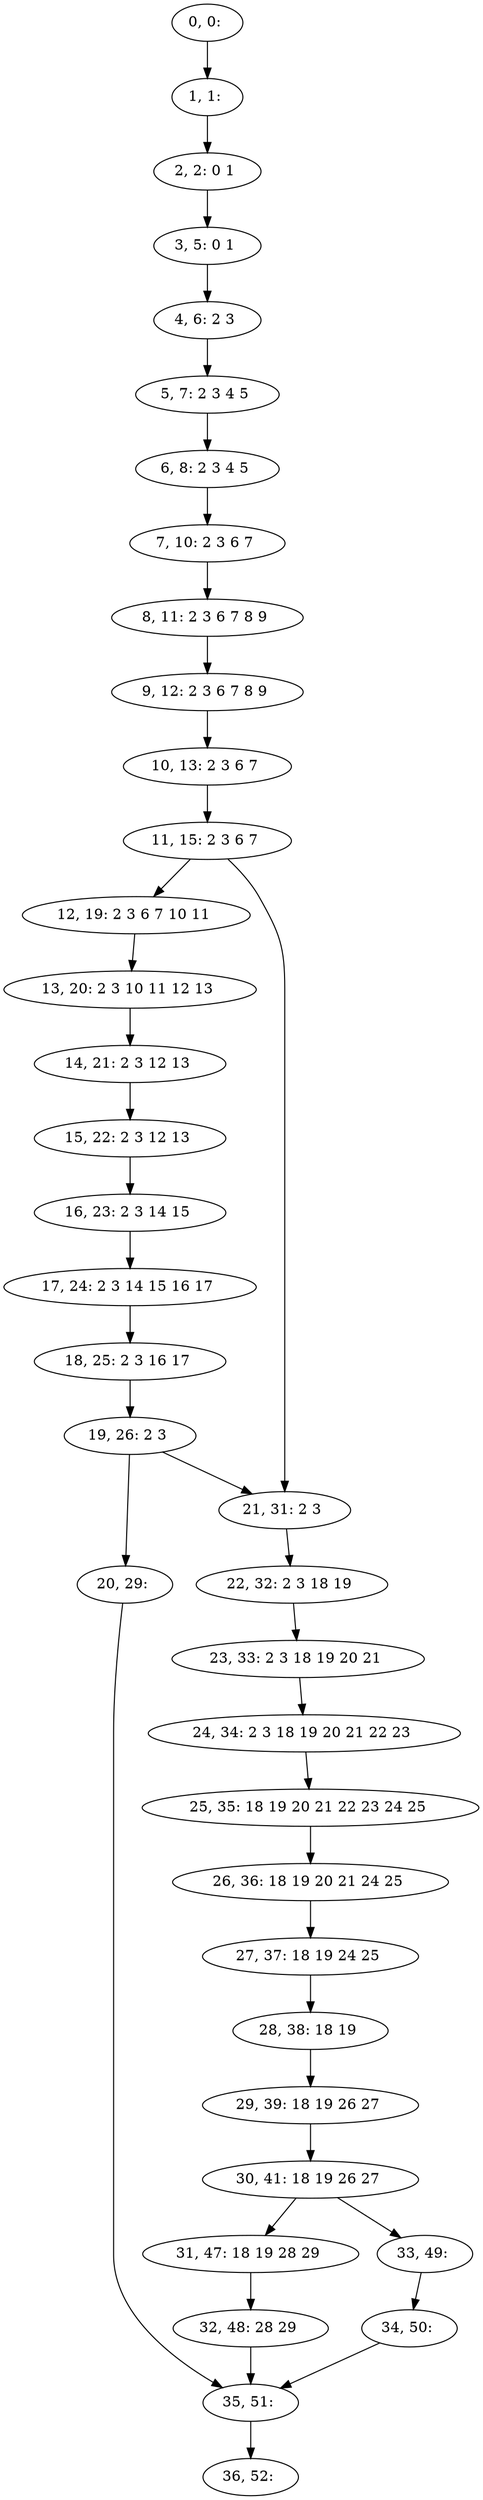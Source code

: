 digraph G {
0[label="0, 0: "];
1[label="1, 1: "];
2[label="2, 2: 0 1 "];
3[label="3, 5: 0 1 "];
4[label="4, 6: 2 3 "];
5[label="5, 7: 2 3 4 5 "];
6[label="6, 8: 2 3 4 5 "];
7[label="7, 10: 2 3 6 7 "];
8[label="8, 11: 2 3 6 7 8 9 "];
9[label="9, 12: 2 3 6 7 8 9 "];
10[label="10, 13: 2 3 6 7 "];
11[label="11, 15: 2 3 6 7 "];
12[label="12, 19: 2 3 6 7 10 11 "];
13[label="13, 20: 2 3 10 11 12 13 "];
14[label="14, 21: 2 3 12 13 "];
15[label="15, 22: 2 3 12 13 "];
16[label="16, 23: 2 3 14 15 "];
17[label="17, 24: 2 3 14 15 16 17 "];
18[label="18, 25: 2 3 16 17 "];
19[label="19, 26: 2 3 "];
20[label="20, 29: "];
21[label="21, 31: 2 3 "];
22[label="22, 32: 2 3 18 19 "];
23[label="23, 33: 2 3 18 19 20 21 "];
24[label="24, 34: 2 3 18 19 20 21 22 23 "];
25[label="25, 35: 18 19 20 21 22 23 24 25 "];
26[label="26, 36: 18 19 20 21 24 25 "];
27[label="27, 37: 18 19 24 25 "];
28[label="28, 38: 18 19 "];
29[label="29, 39: 18 19 26 27 "];
30[label="30, 41: 18 19 26 27 "];
31[label="31, 47: 18 19 28 29 "];
32[label="32, 48: 28 29 "];
33[label="33, 49: "];
34[label="34, 50: "];
35[label="35, 51: "];
36[label="36, 52: "];
0->1 ;
1->2 ;
2->3 ;
3->4 ;
4->5 ;
5->6 ;
6->7 ;
7->8 ;
8->9 ;
9->10 ;
10->11 ;
11->12 ;
11->21 ;
12->13 ;
13->14 ;
14->15 ;
15->16 ;
16->17 ;
17->18 ;
18->19 ;
19->20 ;
19->21 ;
20->35 ;
21->22 ;
22->23 ;
23->24 ;
24->25 ;
25->26 ;
26->27 ;
27->28 ;
28->29 ;
29->30 ;
30->31 ;
30->33 ;
31->32 ;
32->35 ;
33->34 ;
34->35 ;
35->36 ;
}
